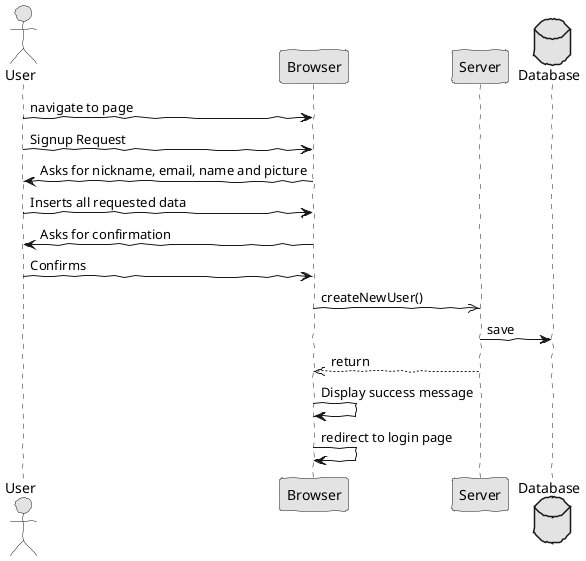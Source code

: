 @startuml analysis1
skinparam handwritten true
skinparam monochrome true
skinparam packageStyle rect
skinparam defaultFontName FG Virgil
skinparam shadowing false

actor User

User -> Browser : navigate to page
User -> Browser : Signup Request

Browser -> User : Asks for nickname, email, name and picture
User -> Browser : Inserts all requested data

Browser -> User : Asks for confirmation
User -> Browser : Confirms

Browser ->> Server : createNewUser()

database Database 

Server -> Database : save
Server -->> Browser : return

Browser -> Browser : Display success message
Browser -> Browser : redirect to login page
@enduml